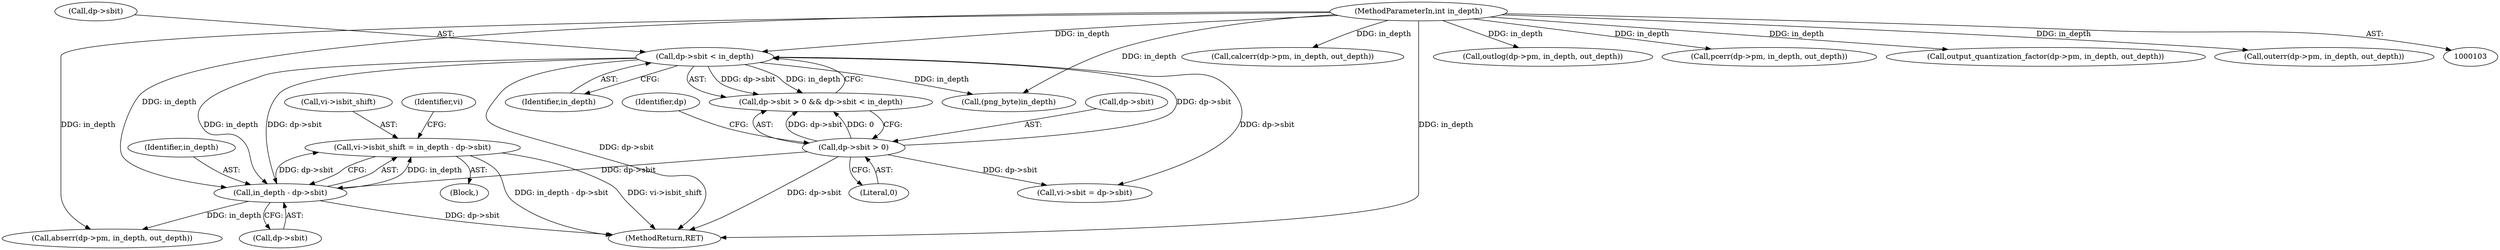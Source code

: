 digraph "0_Android_9d4853418ab2f754c2b63e091c29c5529b8b86ca_92@pointer" {
"1000148" [label="(Call,vi->isbit_shift = in_depth - dp->sbit)"];
"1000152" [label="(Call,in_depth - dp->sbit)"];
"1000135" [label="(Call,dp->sbit < in_depth)"];
"1000130" [label="(Call,dp->sbit > 0)"];
"1000107" [label="(MethodParameterIn,int in_depth)"];
"1000154" [label="(Call,dp->sbit)"];
"1000135" [label="(Call,dp->sbit < in_depth)"];
"1000148" [label="(Call,vi->isbit_shift = in_depth - dp->sbit)"];
"1000163" [label="(Call,(png_byte)in_depth)"];
"1000149" [label="(Call,vi->isbit_shift)"];
"1000253" [label="(Call,calcerr(dp->pm, in_depth, out_depth))"];
"1000296" [label="(Call,outlog(dp->pm, in_depth, out_depth))"];
"1000139" [label="(Identifier,in_depth)"];
"1000233" [label="(Call,abserr(dp->pm, in_depth, out_depth))"];
"1000152" [label="(Call,in_depth - dp->sbit)"];
"1000140" [label="(Block,)"];
"1000131" [label="(Call,dp->sbit)"];
"1000243" [label="(Call,pcerr(dp->pm, in_depth, out_depth))"];
"1000153" [label="(Identifier,in_depth)"];
"1000107" [label="(MethodParameterIn,int in_depth)"];
"1000137" [label="(Identifier,dp)"];
"1000173" [label="(Identifier,vi)"];
"1000141" [label="(Call,vi->sbit = dp->sbit)"];
"1000273" [label="(Call,output_quantization_factor(dp->pm, in_depth, out_depth))"];
"1000263" [label="(Call,outerr(dp->pm, in_depth, out_depth))"];
"1000130" [label="(Call,dp->sbit > 0)"];
"1000136" [label="(Call,dp->sbit)"];
"1000129" [label="(Call,dp->sbit > 0 && dp->sbit < in_depth)"];
"1000134" [label="(Literal,0)"];
"1000502" [label="(MethodReturn,RET)"];
"1000148" -> "1000140"  [label="AST: "];
"1000148" -> "1000152"  [label="CFG: "];
"1000149" -> "1000148"  [label="AST: "];
"1000152" -> "1000148"  [label="AST: "];
"1000173" -> "1000148"  [label="CFG: "];
"1000148" -> "1000502"  [label="DDG: in_depth - dp->sbit"];
"1000148" -> "1000502"  [label="DDG: vi->isbit_shift"];
"1000152" -> "1000148"  [label="DDG: in_depth"];
"1000152" -> "1000148"  [label="DDG: dp->sbit"];
"1000152" -> "1000154"  [label="CFG: "];
"1000153" -> "1000152"  [label="AST: "];
"1000154" -> "1000152"  [label="AST: "];
"1000152" -> "1000502"  [label="DDG: dp->sbit"];
"1000135" -> "1000152"  [label="DDG: in_depth"];
"1000135" -> "1000152"  [label="DDG: dp->sbit"];
"1000107" -> "1000152"  [label="DDG: in_depth"];
"1000130" -> "1000152"  [label="DDG: dp->sbit"];
"1000152" -> "1000233"  [label="DDG: in_depth"];
"1000135" -> "1000129"  [label="AST: "];
"1000135" -> "1000139"  [label="CFG: "];
"1000136" -> "1000135"  [label="AST: "];
"1000139" -> "1000135"  [label="AST: "];
"1000129" -> "1000135"  [label="CFG: "];
"1000135" -> "1000502"  [label="DDG: dp->sbit"];
"1000135" -> "1000129"  [label="DDG: dp->sbit"];
"1000135" -> "1000129"  [label="DDG: in_depth"];
"1000130" -> "1000135"  [label="DDG: dp->sbit"];
"1000107" -> "1000135"  [label="DDG: in_depth"];
"1000135" -> "1000141"  [label="DDG: dp->sbit"];
"1000135" -> "1000163"  [label="DDG: in_depth"];
"1000130" -> "1000129"  [label="AST: "];
"1000130" -> "1000134"  [label="CFG: "];
"1000131" -> "1000130"  [label="AST: "];
"1000134" -> "1000130"  [label="AST: "];
"1000137" -> "1000130"  [label="CFG: "];
"1000129" -> "1000130"  [label="CFG: "];
"1000130" -> "1000502"  [label="DDG: dp->sbit"];
"1000130" -> "1000129"  [label="DDG: dp->sbit"];
"1000130" -> "1000129"  [label="DDG: 0"];
"1000130" -> "1000141"  [label="DDG: dp->sbit"];
"1000107" -> "1000103"  [label="AST: "];
"1000107" -> "1000502"  [label="DDG: in_depth"];
"1000107" -> "1000163"  [label="DDG: in_depth"];
"1000107" -> "1000233"  [label="DDG: in_depth"];
"1000107" -> "1000243"  [label="DDG: in_depth"];
"1000107" -> "1000253"  [label="DDG: in_depth"];
"1000107" -> "1000263"  [label="DDG: in_depth"];
"1000107" -> "1000273"  [label="DDG: in_depth"];
"1000107" -> "1000296"  [label="DDG: in_depth"];
}
